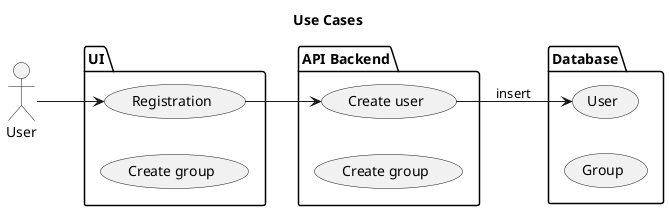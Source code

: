 @startuml Use Cases

title Use Cases

left to right direction

actor User as user

package UI {
    usecase Registration as register
    usecase "Create group" as create_group
}

package "API Backend" as api {
    usecase "Create user" as api_reg
    usecase "Create group" as api_create_group
}

package Database as db {
    usecase User as db_user
    usecase Group as db_group
}

user --> register 
register --> api_reg 
api_reg --> db_user : insert

@enduml